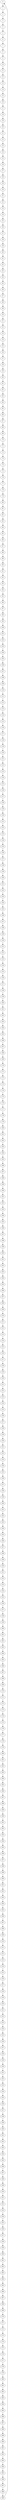strict digraph  {
0 [delay=1];
1 [delay=10];
2 [delay=7];
3 [delay=8];
4 [delay=9];
5 [delay=1];
6 [delay=4];
7 [delay=7];
8 [delay=10];
9 [delay=10];
10 [delay=9];
11 [delay=4];
12 [delay=2];
13 [delay=8];
14 [delay=4];
15 [delay=7];
16 [delay=9];
17 [delay=8];
18 [delay=7];
19 [delay=7];
20 [delay=7];
21 [delay=3];
22 [delay=2];
23 [delay=2];
24 [delay=1];
25 [delay=6];
26 [delay=3];
27 [delay=5];
28 [delay=10];
29 [delay=5];
30 [delay=3];
31 [delay=9];
32 [delay=8];
33 [delay=1];
34 [delay=10];
35 [delay=4];
36 [delay=9];
37 [delay=10];
38 [delay=8];
39 [delay=2];
40 [delay=10];
41 [delay=7];
42 [delay=1];
43 [delay=6];
44 [delay=2];
45 [delay=4];
46 [delay=10];
47 [delay=7];
48 [delay=9];
49 [delay=7];
50 [delay=10];
51 [delay=6];
52 [delay=5];
53 [delay=6];
54 [delay=10];
55 [delay=5];
56 [delay=5];
57 [delay=6];
58 [delay=8];
59 [delay=6];
60 [delay=6];
61 [delay=8];
62 [delay=7];
63 [delay=7];
64 [delay=6];
65 [delay=10];
66 [delay=2];
67 [delay=8];
68 [delay=1];
69 [delay=9];
70 [delay=3];
71 [delay=9];
72 [delay=8];
73 [delay=3];
74 [delay=8];
75 [delay=8];
76 [delay=3];
77 [delay=4];
78 [delay=2];
79 [delay=9];
80 [delay=6];
81 [delay=5];
82 [delay=10];
83 [delay=6];
84 [delay=5];
85 [delay=4];
86 [delay=4];
87 [delay=8];
88 [delay=5];
89 [delay=8];
90 [delay=8];
91 [delay=4];
92 [delay=10];
93 [delay=1];
94 [delay=2];
95 [delay=9];
96 [delay=1];
97 [delay=10];
98 [delay=6];
99 [delay=9];
100 [delay=9];
101 [delay=8];
102 [delay=6];
103 [delay=6];
104 [delay=6];
105 [delay=4];
106 [delay=1];
107 [delay=2];
108 [delay=10];
109 [delay=2];
110 [delay=2];
111 [delay=2];
112 [delay=9];
113 [delay=3];
114 [delay=8];
115 [delay=9];
116 [delay=8];
117 [delay=9];
118 [delay=4];
119 [delay=9];
120 [delay=5];
121 [delay=7];
122 [delay=9];
123 [delay=8];
124 [delay=4];
125 [delay=2];
126 [delay=8];
127 [delay=7];
128 [delay=7];
129 [delay=1];
130 [delay=4];
131 [delay=9];
132 [delay=4];
133 [delay=4];
134 [delay=5];
135 [delay=7];
136 [delay=4];
137 [delay=6];
138 [delay=7];
139 [delay=1];
140 [delay=9];
141 [delay=9];
142 [delay=3];
143 [delay=10];
144 [delay=1];
145 [delay=6];
146 [delay=3];
147 [delay=4];
148 [delay=2];
149 [delay=9];
150 [delay=10];
151 [delay=1];
152 [delay=10];
153 [delay=2];
154 [delay=4];
155 [delay=10];
156 [delay=7];
157 [delay=10];
158 [delay=9];
159 [delay=9];
160 [delay=6];
161 [delay=8];
162 [delay=6];
163 [delay=4];
164 [delay=8];
165 [delay=9];
166 [delay=7];
167 [delay=1];
168 [delay=2];
169 [delay=9];
170 [delay=4];
171 [delay=6];
172 [delay=5];
173 [delay=10];
174 [delay=8];
175 [delay=7];
176 [delay=4];
177 [delay=5];
178 [delay=4];
179 [delay=10];
180 [delay=1];
181 [delay=3];
182 [delay=6];
183 [delay=10];
184 [delay=8];
185 [delay=3];
186 [delay=4];
187 [delay=9];
188 [delay=1];
189 [delay=4];
190 [delay=6];
191 [delay=1];
192 [delay=9];
193 [delay=10];
194 [delay=5];
195 [delay=1];
196 [delay=6];
197 [delay=7];
198 [delay=7];
199 [delay=2];
200 [delay=1];
201 [delay=2];
202 [delay=3];
203 [delay=8];
204 [delay=5];
205 [delay=3];
206 [delay=4];
207 [delay=8];
208 [delay=6];
209 [delay=7];
210 [delay=4];
211 [delay=4];
212 [delay=3];
213 [delay=4];
214 [delay=9];
215 [delay=7];
216 [delay=6];
217 [delay=3];
218 [delay=9];
219 [delay=10];
220 [delay=5];
221 [delay=5];
222 [delay=6];
223 [delay=4];
224 [delay=1];
225 [delay=8];
226 [delay=5];
227 [delay=6];
228 [delay=3];
229 [delay=9];
230 [delay=10];
231 [delay=9];
232 [delay=5];
233 [delay=6];
234 [delay=2];
235 [delay=10];
236 [delay=4];
237 [delay=3];
238 [delay=6];
239 [delay=5];
240 [delay=4];
241 [delay=1];
242 [delay=10];
243 [delay=6];
244 [delay=1];
245 [delay=3];
246 [delay=4];
247 [delay=9];
248 [delay=10];
249 [delay=3];
250 [delay=8];
251 [delay=2];
252 [delay=7];
253 [delay=6];
254 [delay=1];
255 [delay=1];
256 [delay=3];
257 [delay=3];
258 [delay=8];
259 [delay=3];
260 [delay=3];
261 [delay=6];
262 [delay=10];
263 [delay=4];
264 [delay=6];
265 [delay=2];
266 [delay=5];
267 [delay=10];
268 [delay=10];
269 [delay=8];
270 [delay=4];
271 [delay=1];
272 [delay=5];
273 [delay=8];
274 [delay=10];
275 [delay=2];
276 [delay=7];
277 [delay=4];
278 [delay=2];
279 [delay=4];
280 [delay=10];
281 [delay=5];
282 [delay=3];
283 [delay=9];
284 [delay=4];
285 [delay=7];
286 [delay=7];
287 [delay=4];
288 [delay=2];
289 [delay=3];
290 [delay=8];
291 [delay=5];
292 [delay=2];
293 [delay=1];
294 [delay=4];
295 [delay=3];
296 [delay=8];
297 [delay=9];
298 [delay=10];
299 [delay=6];
300 [delay=9];
301 [delay=4];
302 [delay=2];
303 [delay=5];
304 [delay=10];
305 [delay=7];
306 [delay=8];
307 [delay=5];
308 [delay=2];
309 [delay=4];
310 [delay=4];
311 [delay=5];
312 [delay=4];
313 [delay=2];
314 [delay=2];
315 [delay=7];
316 [delay=8];
317 [delay=8];
318 [delay=6];
319 [delay=3];
320 [delay=9];
321 [delay=7];
322 [delay=10];
323 [delay=7];
324 [delay=1];
325 [delay=2];
326 [delay=5];
327 [delay=1];
328 [delay=1];
329 [delay=3];
330 [delay=6];
331 [delay=3];
332 [delay=3];
333 [delay=10];
334 [delay=4];
335 [delay=2];
336 [delay=6];
337 [delay=5];
338 [delay=5];
339 [delay=10];
340 [delay=8];
341 [delay=4];
342 [delay=5];
343 [delay=3];
344 [delay=3];
345 [delay=6];
346 [delay=1];
347 [delay=4];
348 [delay=10];
349 [delay=4];
350 [delay=2];
351 [delay=3];
352 [delay=10];
353 [delay=9];
354 [delay=6];
355 [delay=7];
356 [delay=6];
357 [delay=9];
358 [delay=5];
359 [delay=3];
360 [delay=2];
361 [delay=3];
362 [delay=9];
363 [delay=5];
364 [delay=3];
365 [delay=2];
366 [delay=8];
367 [delay=1];
368 [delay=5];
369 [delay=10];
370 [delay=5];
371 [delay=1];
372 [delay=4];
373 [delay=3];
374 [delay=3];
375 [delay=3];
376 [delay=5];
377 [delay=6];
378 [delay=3];
379 [delay=9];
380 [delay=9];
381 [delay=2];
382 [delay=8];
383 [delay=8];
384 [delay=5];
385 [delay=5];
386 [delay=5];
387 [delay=10];
388 [delay=1];
389 [delay=6];
390 [delay=9];
391 [delay=4];
392 [delay=2];
393 [delay=3];
394 [delay=5];
395 [delay=9];
396 [delay=7];
397 [delay=9];
398 [delay=7];
399 [delay=10];
0 -> 1  [weight="3.0"];
1 -> 2  [weight="0.0"];
2 -> 3  [weight="2.0"];
3 -> 4  [weight="0.0"];
4 -> 5  [weight="0.0"];
5 -> 6  [weight="2.0"];
6 -> 7  [weight="0.0"];
7 -> 8  [weight="3.0"];
8 -> 9  [weight="0.0"];
9 -> 10  [weight="2.0"];
10 -> 11  [weight="1.0"];
11 -> 12  [weight="1.0"];
12 -> 13  [weight="1.0"];
13 -> 14  [weight="1.0"];
14 -> 15  [weight="0.0"];
15 -> 16  [weight="1.0"];
16 -> 17  [weight="2.0"];
17 -> 18  [weight="1.0"];
18 -> 19  [weight="1.0"];
19 -> 20  [weight="1.0"];
20 -> 21  [weight="0.0"];
21 -> 22  [weight="1.0"];
22 -> 23  [weight="2.0"];
23 -> 24  [weight="0.0"];
24 -> 25  [weight="0.0"];
25 -> 26  [weight="3.0"];
26 -> 27  [weight="1.0"];
27 -> 28  [weight="1.0"];
28 -> 29  [weight="0.0"];
29 -> 30  [weight="2.0"];
30 -> 31  [weight="1.0"];
31 -> 32  [weight="1.0"];
32 -> 33  [weight="1.0"];
33 -> 34  [weight="0.0"];
34 -> 35  [weight="2.0"];
35 -> 36  [weight="1.0"];
36 -> 37  [weight="1.0"];
37 -> 38  [weight="0.0"];
38 -> 39  [weight="2.0"];
39 -> 40  [weight="0.0"];
40 -> 41  [weight="0.0"];
41 -> 42  [weight="1.0"];
42 -> 43  [weight="3.0"];
43 -> 44  [weight="1.0"];
44 -> 45  [weight="1.0"];
45 -> 46  [weight="1.0"];
46 -> 47  [weight="0.0"];
47 -> 48  [weight="2.0"];
48 -> 49  [weight="0.0"];
49 -> 50  [weight="1.0"];
50 -> 51  [weight="0.0"];
51 -> 52  [weight="2.0"];
52 -> 53  [weight="1.0"];
53 -> 54  [weight="2.0"];
54 -> 55  [weight="1.0"];
55 -> 56  [weight="1.0"];
56 -> 57  [weight="1.0"];
57 -> 58  [weight="1.0"];
58 -> 59  [weight="1.0"];
59 -> 60  [weight="0.0"];
60 -> 61  [weight="2.0"];
61 -> 62  [weight="0.0"];
62 -> 63  [weight="1.0"];
63 -> 64  [weight="2.0"];
64 -> 65  [weight="1.0"];
65 -> 66  [weight="0.0"];
66 -> 67  [weight="0.0"];
67 -> 68  [weight="3.0"];
68 -> 69  [weight="0.0"];
69 -> 70  [weight="2.0"];
70 -> 71  [weight="0.0"];
71 -> 72  [weight="1.0"];
72 -> 73  [weight="0.0"];
73 -> 74  [weight="2.0"];
74 -> 75  [weight="2.0"];
75 -> 76  [weight="0.0"];
76 -> 77  [weight="2.0"];
77 -> 78  [weight="0.0"];
78 -> 79  [weight="0.0"];
79 -> 80  [weight="2.0"];
80 -> 81  [weight="1.0"];
81 -> 82  [weight="2.0"];
82 -> 83  [weight="1.0"];
83 -> 84  [weight="1.0"];
84 -> 85  [weight="0.0"];
85 -> 86  [weight="2.0"];
86 -> 87  [weight="1.0"];
87 -> 88  [weight="1.0"];
88 -> 89  [weight="1.0"];
89 -> 90  [weight="0.0"];
90 -> 91  [weight="2.0"];
91 -> 92  [weight="0.0"];
92 -> 93  [weight="2.0"];
93 -> 94  [weight="0.0"];
94 -> 95  [weight="0.0"];
95 -> 96  [weight="2.0"];
96 -> 97  [weight="2.0"];
97 -> 98  [weight="0.0"];
98 -> 99  [weight="0.0"];
99 -> 100  [weight="0.0"];
100 -> 101  [weight="4.0"];
101 -> 102  [weight="0.0"];
102 -> 103  [weight="1.0"];
103 -> 104  [weight="2.0"];
104 -> 105  [weight="0.0"];
105 -> 106  [weight="1.0"];
106 -> 107  [weight="1.0"];
107 -> 108  [weight="1.0"];
108 -> 109  [weight="1.0"];
109 -> 110  [weight="2.0"];
110 -> 111  [weight="1.0"];
111 -> 112  [weight="0.0"];
112 -> 113  [weight="2.0"];
113 -> 114  [weight="0.0"];
114 -> 115  [weight="0.0"];
115 -> 116  [weight="2.0"];
116 -> 117  [weight="2.0"];
117 -> 118  [weight="0.0"];
118 -> 119  [weight="1.0"];
119 -> 120  [weight="2.0"];
120 -> 121  [weight="0.0"];
121 -> 122  [weight="2.0"];
122 -> 123  [weight="1.0"];
123 -> 124  [weight="0.0"];
124 -> 125  [weight="1.0"];
125 -> 126  [weight="1.0"];
126 -> 127  [weight="1.0"];
127 -> 128  [weight="1.0"];
128 -> 129  [weight="1.0"];
129 -> 130  [weight="2.0"];
130 -> 131  [weight="1.0"];
131 -> 132  [weight="0.0"];
132 -> 133  [weight="2.0"];
133 -> 134  [weight="0.0"];
134 -> 135  [weight="2.0"];
135 -> 136  [weight="0.0"];
136 -> 137  [weight="0.0"];
137 -> 138  [weight="0.0"];
138 -> 139  [weight="1.0"];
139 -> 140  [weight="1.0"];
140 -> 141  [weight="3.0"];
141 -> 142  [weight="2.0"];
142 -> 143  [weight="0.0"];
143 -> 144  [weight="0.0"];
144 -> 145  [weight="0.0"];
145 -> 146  [weight="0.0"];
146 -> 147  [weight="5.0"];
147 -> 148  [weight="1.0"];
148 -> 149  [weight="1.0"];
149 -> 150  [weight="0.0"];
150 -> 151  [weight="1.0"];
151 -> 152  [weight="2.0"];
152 -> 153  [weight="1.0"];
153 -> 154  [weight="1.0"];
154 -> 155  [weight="1.0"];
155 -> 156  [weight="0.0"];
156 -> 157  [weight="1.0"];
157 -> 158  [weight="0.0"];
158 -> 159  [weight="1.0"];
159 -> 160  [weight="3.0"];
160 -> 161  [weight="1.0"];
161 -> 162  [weight="0.0"];
162 -> 163  [weight="2.0"];
163 -> 164  [weight="0.0"];
164 -> 165  [weight="0.0"];
165 -> 166  [weight="0.0"];
166 -> 167  [weight="2.0"];
167 -> 168  [weight="3.0"];
168 -> 169  [weight="0.0"];
169 -> 170  [weight="0.0"];
170 -> 171  [weight="2.0"];
171 -> 172  [weight="2.0"];
172 -> 173  [weight="0.0"];
173 -> 174  [weight="0.0"];
174 -> 175  [weight="2.0"];
175 -> 176  [weight="0.0"];
176 -> 177  [weight="1.0"];
177 -> 178  [weight="2.0"];
178 -> 179  [weight="1.0"];
179 -> 180  [weight="1.0"];
180 -> 181  [weight="0.0"];
181 -> 182  [weight="0.0"];
182 -> 183  [weight="4.0"];
183 -> 184  [weight="0.0"];
184 -> 185  [weight="1.0"];
185 -> 186  [weight="2.0"];
186 -> 187  [weight="1.0"];
187 -> 188  [weight="1.0"];
188 -> 189  [weight="1.0"];
189 -> 190  [weight="1.0"];
190 -> 191  [weight="1.0"];
191 -> 192  [weight="1.0"];
192 -> 193  [weight="0.0"];
193 -> 194  [weight="2.0"];
194 -> 195  [weight="1.0"];
195 -> 196  [weight="0.0"];
196 -> 197  [weight="2.0"];
197 -> 198  [weight="1.0"];
198 -> 199  [weight="1.0"];
199 -> 200  [weight="0.0"];
200 -> 201  [weight="1.0"];
201 -> 202  [weight="2.0"];
202 -> 203  [weight="1.0"];
203 -> 204  [weight="0.0"];
204 -> 205  [weight="1.0"];
205 -> 206  [weight="2.0"];
206 -> 207  [weight="1.0"];
207 -> 208  [weight="0.0"];
208 -> 209  [weight="0.0"];
209 -> 210  [weight="1.0"];
210 -> 211  [weight="1.0"];
211 -> 212  [weight="1.0"];
212 -> 213  [weight="0.0"];
213 -> 214  [weight="2.0"];
214 -> 215  [weight="3.0"];
215 -> 216  [weight="1.0"];
216 -> 217  [weight="0.0"];
217 -> 218  [weight="0.0"];
218 -> 219  [weight="1.0"];
219 -> 220  [weight="0.0"];
220 -> 221  [weight="1.0"];
221 -> 222  [weight="4.0"];
222 -> 223  [weight="0.0"];
223 -> 224  [weight="2.0"];
224 -> 225  [weight="1.0"];
225 -> 226  [weight="1.0"];
226 -> 227  [weight="1.0"];
227 -> 228  [weight="0.0"];
228 -> 229  [weight="1.0"];
229 -> 230  [weight="0.0"];
230 -> 231  [weight="0.0"];
231 -> 232  [weight="1.0"];
232 -> 233  [weight="4.0"];
233 -> 234  [weight="1.0"];
234 -> 235  [weight="1.0"];
235 -> 236  [weight="1.0"];
236 -> 237  [weight="0.0"];
237 -> 238  [weight="2.0"];
238 -> 239  [weight="0.0"];
239 -> 240  [weight="2.0"];
240 -> 241  [weight="1.0"];
241 -> 242  [weight="1.0"];
242 -> 243  [weight="0.0"];
243 -> 244  [weight="0.0"];
244 -> 245  [weight="2.0"];
245 -> 246  [weight="1.0"];
246 -> 247  [weight="0.0"];
247 -> 248  [weight="1.0"];
248 -> 249  [weight="1.0"];
249 -> 250  [weight="1.0"];
250 -> 251  [weight="1.0"];
251 -> 252  [weight="1.0"];
252 -> 253  [weight="3.0"];
253 -> 254  [weight="1.0"];
254 -> 255  [weight="0.0"];
255 -> 256  [weight="2.0"];
256 -> 257  [weight="1.0"];
257 -> 258  [weight="0.0"];
258 -> 259  [weight="1.0"];
259 -> 260  [weight="1.0"];
260 -> 261  [weight="1.0"];
261 -> 262  [weight="0.0"];
262 -> 263  [weight="2.0"];
263 -> 264  [weight="2.0"];
264 -> 265  [weight="1.0"];
265 -> 266  [weight="0.0"];
266 -> 267  [weight="1.0"];
267 -> 268  [weight="0.0"];
268 -> 269  [weight="0.0"];
269 -> 270  [weight="2.0"];
270 -> 271  [weight="1.0"];
271 -> 272  [weight="0.0"];
272 -> 273  [weight="2.0"];
273 -> 274  [weight="1.0"];
274 -> 275  [weight="2.0"];
275 -> 276  [weight="2.0"];
276 -> 277  [weight="0.0"];
277 -> 278  [weight="1.0"];
278 -> 279  [weight="1.0"];
279 -> 280  [weight="1.0"];
280 -> 281  [weight="0.0"];
281 -> 282  [weight="1.0"];
282 -> 283  [weight="1.0"];
283 -> 284  [weight="2.0"];
284 -> 285  [weight="0.0"];
285 -> 286  [weight="1.0"];
286 -> 287  [weight="3.0"];
287 -> 288  [weight="1.0"];
288 -> 289  [weight="1.0"];
289 -> 290  [weight="1.0"];
290 -> 291  [weight="0.0"];
291 -> 292  [weight="2.0"];
292 -> 293  [weight="1.0"];
293 -> 294  [weight="1.0"];
294 -> 295  [weight="0.0"];
295 -> 296  [weight="2.0"];
296 -> 297  [weight="0.0"];
297 -> 298  [weight="0.0"];
298 -> 299  [weight="1.0"];
299 -> 300  [weight="2.0"];
300 -> 301  [weight="0.0"];
301 -> 302  [weight="0.0"];
302 -> 303  [weight="1.0"];
303 -> 304  [weight="2.0"];
304 -> 305  [weight="3.0"];
305 -> 306  [weight="1.0"];
306 -> 307  [weight="1.0"];
307 -> 308  [weight="0.0"];
308 -> 309  [weight="2.0"];
309 -> 310  [weight="1.0"];
310 -> 311  [weight="1.0"];
311 -> 312  [weight="0.0"];
312 -> 313  [weight="0.0"];
313 -> 314  [weight="0.0"];
314 -> 315  [weight="4.0"];
315 -> 316  [weight="0.0"];
316 -> 317  [weight="0.0"];
317 -> 318  [weight="2.0"];
318 -> 319  [weight="0.0"];
319 -> 320  [weight="2.0"];
320 -> 321  [weight="2.0"];
321 -> 322  [weight="1.0"];
322 -> 323  [weight="0.0"];
323 -> 324  [weight="0.0"];
324 -> 325  [weight="1.0"];
325 -> 326  [weight="3.0"];
326 -> 327  [weight="0.0"];
327 -> 328  [weight="0.0"];
328 -> 329  [weight="3.0"];
329 -> 330  [weight="0.0"];
330 -> 331  [weight="2.0"];
331 -> 332  [weight="1.0"];
332 -> 333  [weight="0.0"];
333 -> 334  [weight="2.0"];
334 -> 335  [weight="0.0"];
335 -> 336  [weight="2.0"];
336 -> 337  [weight="0.0"];
337 -> 338  [weight="0.0"];
338 -> 339  [weight="0.0"];
339 -> 340  [weight="4.0"];
340 -> 341  [weight="0.0"];
341 -> 342  [weight="0.0"];
342 -> 343  [weight="1.0"];
343 -> 344  [weight="2.0"];
344 -> 345  [weight="2.0"];
345 -> 346  [weight="0.0"];
346 -> 347  [weight="2.0"];
347 -> 348  [weight="0.0"];
348 -> 349  [weight="2.0"];
349 -> 350  [weight="1.0"];
350 -> 351  [weight="0.0"];
351 -> 352  [weight="1.0"];
352 -> 353  [weight="1.0"];
353 -> 354  [weight="2.0"];
354 -> 355  [weight="0.0"];
355 -> 356  [weight="0.0"];
356 -> 357  [weight="3.0"];
357 -> 358  [weight="1.0"];
358 -> 359  [weight="1.0"];
359 -> 360  [weight="1.0"];
360 -> 361  [weight="1.0"];
361 -> 362  [weight="1.0"];
362 -> 363  [weight="1.0"];
363 -> 364  [weight="1.0"];
364 -> 365  [weight="1.0"];
365 -> 366  [weight="0.0"];
366 -> 367  [weight="0.0"];
367 -> 368  [weight="1.0"];
368 -> 369  [weight="1.0"];
369 -> 370  [weight="0.0"];
370 -> 371  [weight="2.0"];
371 -> 372  [weight="1.0"];
372 -> 373  [weight="1.0"];
373 -> 374  [weight="0.0"];
374 -> 375  [weight="1.0"];
375 -> 376  [weight="0.0"];
376 -> 377  [weight="2.0"];
377 -> 378  [weight="2.0"];
378 -> 379  [weight="1.0"];
379 -> 380  [weight="0.0"];
380 -> 381  [weight="0.0"];
381 -> 382  [weight="0.0"];
382 -> 383  [weight="3.0"];
383 -> 384  [weight="2.0"];
384 -> 385  [weight="2.0"];
385 -> 386  [weight="0.0"];
386 -> 387  [weight="3.0"];
387 -> 388  [weight="0.0"];
388 -> 389  [weight="0.0"];
389 -> 390  [weight="1.0"];
390 -> 391  [weight="0.0"];
391 -> 392  [weight="3.0"];
392 -> 393  [weight="0.0"];
393 -> 394  [weight="2.0"];
394 -> 395  [weight="1.0"];
395 -> 396  [weight="0.0"];
396 -> 397  [weight="3.0"];
397 -> 398  [weight="0.0"];
398 -> 399  [weight="1.0"];
399 -> 0  [weight="0.0"];
}
